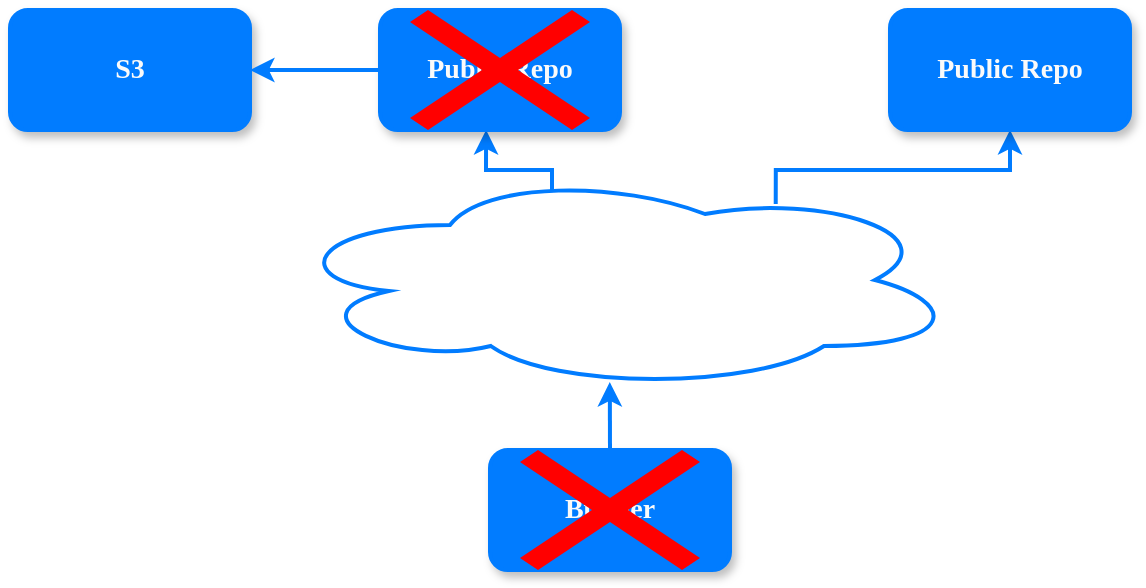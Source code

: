 <mxfile version="13.1.2" type="device"><diagram id="PU5ZtBG1eEgANX1V4c1u" name="Page-1"><mxGraphModel dx="1422" dy="742" grid="1" gridSize="10" guides="1" tooltips="1" connect="1" arrows="1" fold="1" page="1" pageScale="1" pageWidth="850" pageHeight="1100" math="0" shadow="0" extFonts="Montserrat^https://fonts.googleapis.com/css?family=Montserrat"><root><mxCell id="0"/><mxCell id="1" parent="0"/><mxCell id="afxaSzok1izW_5fXREZz-1" style="edgeStyle=orthogonalEdgeStyle;rounded=0;orthogonalLoop=1;jettySize=auto;html=1;exitX=0.5;exitY=0;exitDx=0;exitDy=0;entryX=0.485;entryY=0.964;entryDx=0;entryDy=0;entryPerimeter=0;strokeWidth=2;strokeColor=#017CFF;" parent="1" source="jDrr2bAoS69sfVO3mxZf-1" target="jDrr2bAoS69sfVO3mxZf-2" edge="1"><mxGeometry relative="1" as="geometry"/></mxCell><mxCell id="jDrr2bAoS69sfVO3mxZf-1" value="Builder" style="rounded=1;whiteSpace=wrap;html=1;fillColor=#017CFF;strokeWidth=2;fontColor=#FAFAFA;fontFamily=Montserrat;fontStyle=1;shadow=1;strokeColor=#017CFF;fontSize=14;" parent="1" vertex="1"><mxGeometry x="360" y="350" width="120" height="60" as="geometry"/></mxCell><mxCell id="afxaSzok1izW_5fXREZz-6" style="edgeStyle=orthogonalEdgeStyle;rounded=0;orthogonalLoop=1;jettySize=auto;html=1;exitX=0.4;exitY=0.1;exitDx=0;exitDy=0;exitPerimeter=0;entryX=0.442;entryY=1;entryDx=0;entryDy=0;entryPerimeter=0;strokeColor=#017CFF;strokeWidth=2;" parent="1" source="jDrr2bAoS69sfVO3mxZf-2" target="afxaSzok1izW_5fXREZz-2" edge="1"><mxGeometry relative="1" as="geometry"><Array as="points"><mxPoint x="391" y="210"/><mxPoint x="358" y="210"/></Array></mxGeometry></mxCell><mxCell id="afxaSzok1izW_5fXREZz-8" style="edgeStyle=orthogonalEdgeStyle;rounded=0;orthogonalLoop=1;jettySize=auto;html=1;exitX=0.729;exitY=0.155;exitDx=0;exitDy=0;exitPerimeter=0;entryX=0.5;entryY=1;entryDx=0;entryDy=0;strokeColor=#017CFF;strokeWidth=2;" parent="1" source="jDrr2bAoS69sfVO3mxZf-2" target="afxaSzok1izW_5fXREZz-3" edge="1"><mxGeometry relative="1" as="geometry"><Array as="points"><mxPoint x="503" y="210"/><mxPoint x="620" y="210"/></Array></mxGeometry></mxCell><mxCell id="jDrr2bAoS69sfVO3mxZf-2" value="" style="ellipse;shape=cloud;whiteSpace=wrap;html=1;rounded=1;shadow=0;strokeColor=#017CFF;strokeWidth=2;fillColor=none;fontFamily=Montserrat;fontSize=14;fontColor=#FAFAFA;" parent="1" vertex="1"><mxGeometry x="255" y="210" width="340" height="110" as="geometry"/></mxCell><mxCell id="afxaSzok1izW_5fXREZz-7" style="edgeStyle=orthogonalEdgeStyle;rounded=0;orthogonalLoop=1;jettySize=auto;html=1;exitX=0;exitY=0.5;exitDx=0;exitDy=0;entryX=1;entryY=0.5;entryDx=0;entryDy=0;strokeColor=#017CFF;strokeWidth=2;" parent="1" target="afxaSzok1izW_5fXREZz-4" edge="1"><mxGeometry relative="1" as="geometry"><mxPoint x="210" y="160" as="sourcePoint"/></mxGeometry></mxCell><mxCell id="afxaSzok1izW_5fXREZz-2" value="Public Repo" style="rounded=1;whiteSpace=wrap;html=1;fillColor=#017CFF;strokeWidth=2;fontColor=#FAFAFA;fontFamily=Montserrat;fontStyle=1;shadow=1;strokeColor=#017CFF;fontSize=14;" parent="1" vertex="1"><mxGeometry x="305" y="130" width="120" height="60" as="geometry"/></mxCell><mxCell id="afxaSzok1izW_5fXREZz-3" value="Public Repo" style="rounded=1;whiteSpace=wrap;html=1;fillColor=#017CFF;strokeWidth=2;fontColor=#FAFAFA;fontFamily=Montserrat;fontStyle=1;shadow=1;strokeColor=#017CFF;fontSize=14;" parent="1" vertex="1"><mxGeometry x="560" y="130" width="120" height="60" as="geometry"/></mxCell><mxCell id="afxaSzok1izW_5fXREZz-4" value="S3" style="rounded=1;whiteSpace=wrap;html=1;fillColor=#017CFF;strokeWidth=2;fontColor=#FAFAFA;fontFamily=Montserrat;fontStyle=1;shadow=1;strokeColor=#017CFF;fontSize=14;" parent="1" vertex="1"><mxGeometry x="120" y="130" width="120" height="60" as="geometry"/></mxCell><mxCell id="PotBRJH-WONl7do07ASk-11" style="edgeStyle=orthogonalEdgeStyle;rounded=0;orthogonalLoop=1;jettySize=auto;html=1;exitX=0;exitY=0.5;exitDx=0;exitDy=0;entryX=1;entryY=0.5;entryDx=0;entryDy=0;strokeColor=#017CFF;strokeWidth=2;" edge="1" parent="1" source="afxaSzok1izW_5fXREZz-2" target="afxaSzok1izW_5fXREZz-4"><mxGeometry relative="1" as="geometry"><mxPoint x="305" y="160" as="sourcePoint"/><mxPoint x="240" y="160" as="targetPoint"/></mxGeometry></mxCell><mxCell id="PotBRJH-WONl7do07ASk-10" value="" style="shape=mxgraph.mockup.markup.redX;fillColor=#ff0000;html=1;shadow=0;strokeColor=none;" vertex="1" parent="1"><mxGeometry x="320" y="130" width="90" height="60" as="geometry"/></mxCell><mxCell id="PotBRJH-WONl7do07ASk-13" value="" style="shape=mxgraph.mockup.markup.redX;fillColor=#ff0000;html=1;shadow=0;strokeColor=none;" vertex="1" parent="1"><mxGeometry x="375" y="350" width="90" height="60" as="geometry"/></mxCell></root></mxGraphModel></diagram></mxfile>